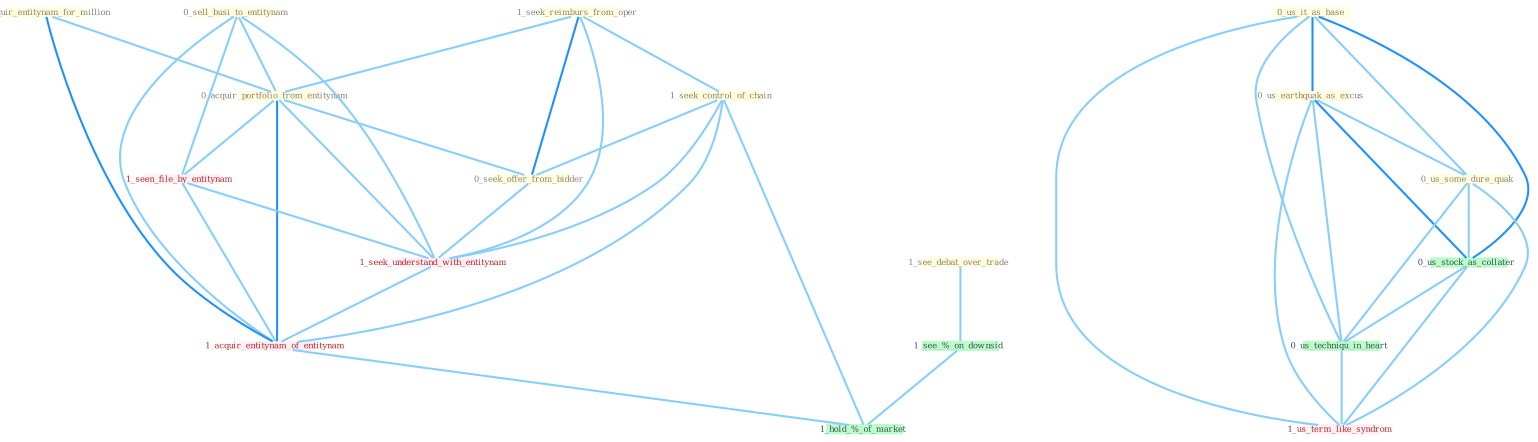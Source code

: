 Graph G{ 
    node
    [shape=polygon,style=filled,width=.5,height=.06,color="#BDFCC9",fixedsize=true,fontsize=4,
    fontcolor="#2f4f4f"];
    {node
    [color="#ffffe0", fontcolor="#8b7d6b"] "0_sell_busi_to_entitynam " "1_seek_reimburs_from_oper " "1_seek_control_of_chain " "0_acquir_entitynam_for_million " "0_us_it_as_base " "1_see_debat_over_trade " "0_us_earthquak_as_excus " "0_acquir_portfolio_from_entitynam " "0_seek_offer_from_bidder " "0_us_some_dure_quak "}
{node [color="#fff0f5", fontcolor="#b22222"] "1_seen_file_by_entitynam " "1_seek_understand_with_entitynam " "1_acquir_entitynam_of_entitynam " "1_us_term_like_syndrom "}
edge [color="#B0E2FF"];

	"0_sell_busi_to_entitynam " -- "0_acquir_portfolio_from_entitynam " [w="1", color="#87cefa" ];
	"0_sell_busi_to_entitynam " -- "1_seen_file_by_entitynam " [w="1", color="#87cefa" ];
	"0_sell_busi_to_entitynam " -- "1_seek_understand_with_entitynam " [w="1", color="#87cefa" ];
	"0_sell_busi_to_entitynam " -- "1_acquir_entitynam_of_entitynam " [w="1", color="#87cefa" ];
	"1_seek_reimburs_from_oper " -- "1_seek_control_of_chain " [w="1", color="#87cefa" ];
	"1_seek_reimburs_from_oper " -- "0_acquir_portfolio_from_entitynam " [w="1", color="#87cefa" ];
	"1_seek_reimburs_from_oper " -- "0_seek_offer_from_bidder " [w="2", color="#1e90ff" , len=0.8];
	"1_seek_reimburs_from_oper " -- "1_seek_understand_with_entitynam " [w="1", color="#87cefa" ];
	"1_seek_control_of_chain " -- "0_seek_offer_from_bidder " [w="1", color="#87cefa" ];
	"1_seek_control_of_chain " -- "1_seek_understand_with_entitynam " [w="1", color="#87cefa" ];
	"1_seek_control_of_chain " -- "1_acquir_entitynam_of_entitynam " [w="1", color="#87cefa" ];
	"1_seek_control_of_chain " -- "1_hold_%_of_market " [w="1", color="#87cefa" ];
	"0_acquir_entitynam_for_million " -- "0_acquir_portfolio_from_entitynam " [w="1", color="#87cefa" ];
	"0_acquir_entitynam_for_million " -- "1_acquir_entitynam_of_entitynam " [w="2", color="#1e90ff" , len=0.8];
	"0_us_it_as_base " -- "0_us_earthquak_as_excus " [w="2", color="#1e90ff" , len=0.8];
	"0_us_it_as_base " -- "0_us_some_dure_quak " [w="1", color="#87cefa" ];
	"0_us_it_as_base " -- "0_us_stock_as_collater " [w="2", color="#1e90ff" , len=0.8];
	"0_us_it_as_base " -- "0_us_techniqu_in_heart " [w="1", color="#87cefa" ];
	"0_us_it_as_base " -- "1_us_term_like_syndrom " [w="1", color="#87cefa" ];
	"1_see_debat_over_trade " -- "1_see_%_on_downsid " [w="1", color="#87cefa" ];
	"0_us_earthquak_as_excus " -- "0_us_some_dure_quak " [w="1", color="#87cefa" ];
	"0_us_earthquak_as_excus " -- "0_us_stock_as_collater " [w="2", color="#1e90ff" , len=0.8];
	"0_us_earthquak_as_excus " -- "0_us_techniqu_in_heart " [w="1", color="#87cefa" ];
	"0_us_earthquak_as_excus " -- "1_us_term_like_syndrom " [w="1", color="#87cefa" ];
	"0_acquir_portfolio_from_entitynam " -- "0_seek_offer_from_bidder " [w="1", color="#87cefa" ];
	"0_acquir_portfolio_from_entitynam " -- "1_seen_file_by_entitynam " [w="1", color="#87cefa" ];
	"0_acquir_portfolio_from_entitynam " -- "1_seek_understand_with_entitynam " [w="1", color="#87cefa" ];
	"0_acquir_portfolio_from_entitynam " -- "1_acquir_entitynam_of_entitynam " [w="2", color="#1e90ff" , len=0.8];
	"0_seek_offer_from_bidder " -- "1_seek_understand_with_entitynam " [w="1", color="#87cefa" ];
	"0_us_some_dure_quak " -- "0_us_stock_as_collater " [w="1", color="#87cefa" ];
	"0_us_some_dure_quak " -- "0_us_techniqu_in_heart " [w="1", color="#87cefa" ];
	"0_us_some_dure_quak " -- "1_us_term_like_syndrom " [w="1", color="#87cefa" ];
	"1_seen_file_by_entitynam " -- "1_seek_understand_with_entitynam " [w="1", color="#87cefa" ];
	"1_seen_file_by_entitynam " -- "1_acquir_entitynam_of_entitynam " [w="1", color="#87cefa" ];
	"0_us_stock_as_collater " -- "0_us_techniqu_in_heart " [w="1", color="#87cefa" ];
	"0_us_stock_as_collater " -- "1_us_term_like_syndrom " [w="1", color="#87cefa" ];
	"1_seek_understand_with_entitynam " -- "1_acquir_entitynam_of_entitynam " [w="1", color="#87cefa" ];
	"1_acquir_entitynam_of_entitynam " -- "1_hold_%_of_market " [w="1", color="#87cefa" ];
	"0_us_techniqu_in_heart " -- "1_us_term_like_syndrom " [w="1", color="#87cefa" ];
	"1_see_%_on_downsid " -- "1_hold_%_of_market " [w="1", color="#87cefa" ];
}